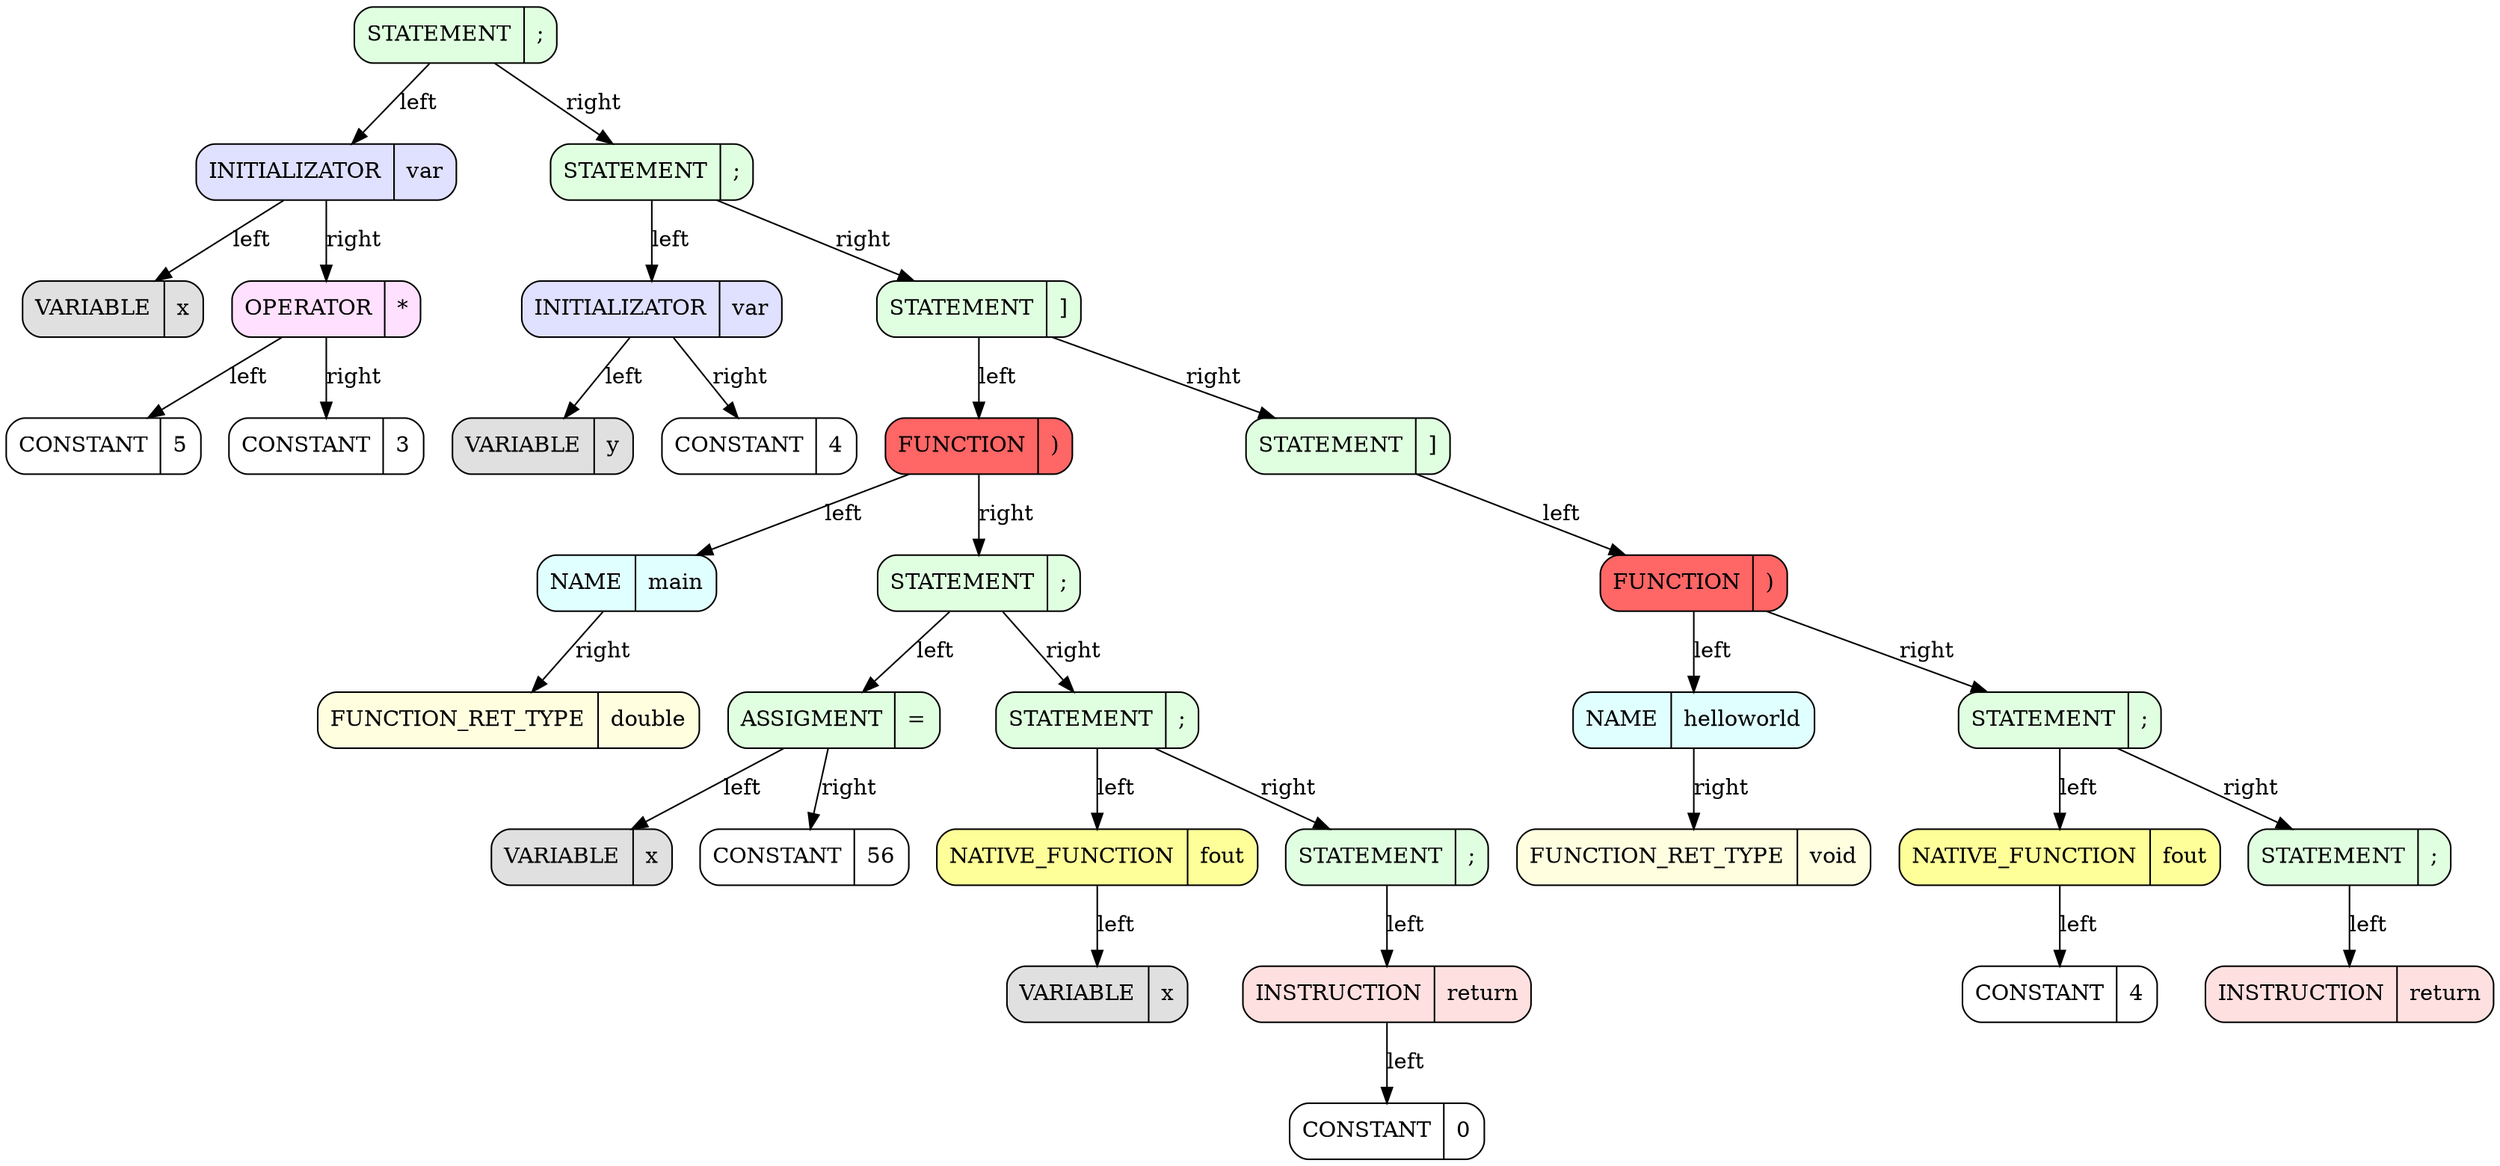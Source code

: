########################################################### SetDot
digraph 
{
rankdir = TB # RANKDIR
		node_0x61d0000002c0 [style = filled, fillcolor = "#E0FFE0", shape = Mrecord label =  "STATEMENT | {;}"]
		node_0x61d0000001a0 [style = filled, fillcolor = "#E0E0FF", shape = Mrecord label =  "INITIALIZATOR | {var}"]
		node_0x61d0000001d0 [style = filled, fillcolor = "#E0E0E0", shape = Mrecord label =  "VARIABLE | {x}"]
		node_0x61d0000001a0 -> node_0x61d0000001d0 [label = "left"]
		node_0x61d000000260 [style = filled, fillcolor = "#FFE0FF", shape = Mrecord label =  "OPERATOR | {*}"]
		node_0x61d000000230 [style = filled, fillcolor = "#FFFFFF", shape = Mrecord label =  "CONSTANT | {5}"]
		node_0x61d000000260 -> node_0x61d000000230 [label = "left"]
		node_0x61d000000290 [style = filled, fillcolor = "#FFFFFF", shape = Mrecord label =  "CONSTANT | {3}"]
		node_0x61d000000260 -> node_0x61d000000290 [label = "right"]
		node_0x61d0000001a0 -> node_0x61d000000260 [label = "right"]
		node_0x61d0000002c0 -> node_0x61d0000001a0 [label = "left"]
		node_0x61d0000003b0 [style = filled, fillcolor = "#E0FFE0", shape = Mrecord label =  "STATEMENT | {;}"]
		node_0x61d0000002f0 [style = filled, fillcolor = "#E0E0FF", shape = Mrecord label =  "INITIALIZATOR | {var}"]
		node_0x61d000000320 [style = filled, fillcolor = "#E0E0E0", shape = Mrecord label =  "VARIABLE | {y}"]
		node_0x61d0000002f0 -> node_0x61d000000320 [label = "left"]
		node_0x61d000000380 [style = filled, fillcolor = "#FFFFFF", shape = Mrecord label =  "CONSTANT | {4}"]
		node_0x61d0000002f0 -> node_0x61d000000380 [label = "right"]
		node_0x61d0000003b0 -> node_0x61d0000002f0 [label = "left"]
		node_0x61d0000006e0 [style = filled, fillcolor = "#E0FFE0", shape = Mrecord label =  "STATEMENT | {]}"]
		node_0x61d000000470 [style = filled, fillcolor = "#FF6666", shape = Mrecord label =  "FUNCTION | {)}"]
		node_0x61d000000410 [style = filled, fillcolor = "#E0FFFF", shape = Mrecord label =  "NAME | {main}"]
		node_0x61d0000003e0 [style = filled, fillcolor = "#FFFFE0", shape = Mrecord label =  "FUNCTION_RET_TYPE | {double}"]
		node_0x61d000000410 -> node_0x61d0000003e0 [label = "right"]
		node_0x61d000000470 -> node_0x61d000000410 [label = "left"]
		node_0x61d000000560 [style = filled, fillcolor = "#E0FFE0", shape = Mrecord label =  "STATEMENT | {;}"]
		node_0x61d000000500 [style = filled, fillcolor = "#E0FFE0", shape = Mrecord label =  "ASSIGMENT | {=}"]
		node_0x61d0000004d0 [style = filled, fillcolor = "#E0E0E0", shape = Mrecord label =  "VARIABLE | {x}"]
		node_0x61d000000500 -> node_0x61d0000004d0 [label = "left"]
		node_0x61d000000530 [style = filled, fillcolor = "#FFFFFF", shape = Mrecord label =  "CONSTANT | {56}"]
		node_0x61d000000500 -> node_0x61d000000530 [label = "right"]
		node_0x61d000000560 -> node_0x61d000000500 [label = "left"]
		node_0x61d000000620 [style = filled, fillcolor = "#E0FFE0", shape = Mrecord label =  "STATEMENT | {;}"]
		node_0x61d000000590 [style = filled, fillcolor = "#FFFF99", shape = Mrecord label =  "NATIVE_FUNCTION | {fout}"]
		node_0x61d0000005f0 [style = filled, fillcolor = "#E0E0E0", shape = Mrecord label =  "VARIABLE | {x}"]
		node_0x61d000000590 -> node_0x61d0000005f0 [label = "left"]
		node_0x61d000000620 -> node_0x61d000000590 [label = "left"]
		node_0x61d0000006b0 [style = filled, fillcolor = "#E0FFE0", shape = Mrecord label =  "STATEMENT | {;}"]
		node_0x61d000000650 [style = filled, fillcolor = "#FFE0E0", shape = Mrecord label =  "INSTRUCTION | {return}"]
		node_0x61d000000680 [style = filled, fillcolor = "#FFFFFF", shape = Mrecord label =  "CONSTANT | {0}"]
		node_0x61d000000650 -> node_0x61d000000680 [label = "left"]
		node_0x61d0000006b0 -> node_0x61d000000650 [label = "left"]
		node_0x61d000000620 -> node_0x61d0000006b0 [label = "right"]
		node_0x61d000000560 -> node_0x61d000000620 [label = "right"]
		node_0x61d000000470 -> node_0x61d000000560 [label = "right"]
		node_0x61d0000006e0 -> node_0x61d000000470 [label = "left"]
		node_0x61d000000920 [style = filled, fillcolor = "#E0FFE0", shape = Mrecord label =  "STATEMENT | {]}"]
		node_0x61d0000007a0 [style = filled, fillcolor = "#FF6666", shape = Mrecord label =  "FUNCTION | {)}"]
		node_0x61d000000740 [style = filled, fillcolor = "#E0FFFF", shape = Mrecord label =  "NAME | {helloworld}"]
		node_0x61d000000710 [style = filled, fillcolor = "#FFFFE0", shape = Mrecord label =  "FUNCTION_RET_TYPE | {void}"]
		node_0x61d000000740 -> node_0x61d000000710 [label = "right"]
		node_0x61d0000007a0 -> node_0x61d000000740 [label = "left"]
		node_0x61d000000890 [style = filled, fillcolor = "#E0FFE0", shape = Mrecord label =  "STATEMENT | {;}"]
		node_0x61d000000800 [style = filled, fillcolor = "#FFFF99", shape = Mrecord label =  "NATIVE_FUNCTION | {fout}"]
		node_0x61d000000860 [style = filled, fillcolor = "#FFFFFF", shape = Mrecord label =  "CONSTANT | {4}"]
		node_0x61d000000800 -> node_0x61d000000860 [label = "left"]
		node_0x61d000000890 -> node_0x61d000000800 [label = "left"]
		node_0x61d0000008f0 [style = filled, fillcolor = "#E0FFE0", shape = Mrecord label =  "STATEMENT | {;}"]
		node_0x61d0000008c0 [style = filled, fillcolor = "#FFE0E0", shape = Mrecord label =  "INSTRUCTION | {return}"]
		node_0x61d0000008f0 -> node_0x61d0000008c0 [label = "left"]
		node_0x61d000000890 -> node_0x61d0000008f0 [label = "right"]
		node_0x61d0000007a0 -> node_0x61d000000890 [label = "right"]
		node_0x61d000000920 -> node_0x61d0000007a0 [label = "left"]
		node_0x61d0000006e0 -> node_0x61d000000920 [label = "right"]
		node_0x61d0000003b0 -> node_0x61d0000006e0 [label = "right"]
		node_0x61d0000002c0 -> node_0x61d0000003b0 [label = "right"]
########################################################### SetEndDot

}